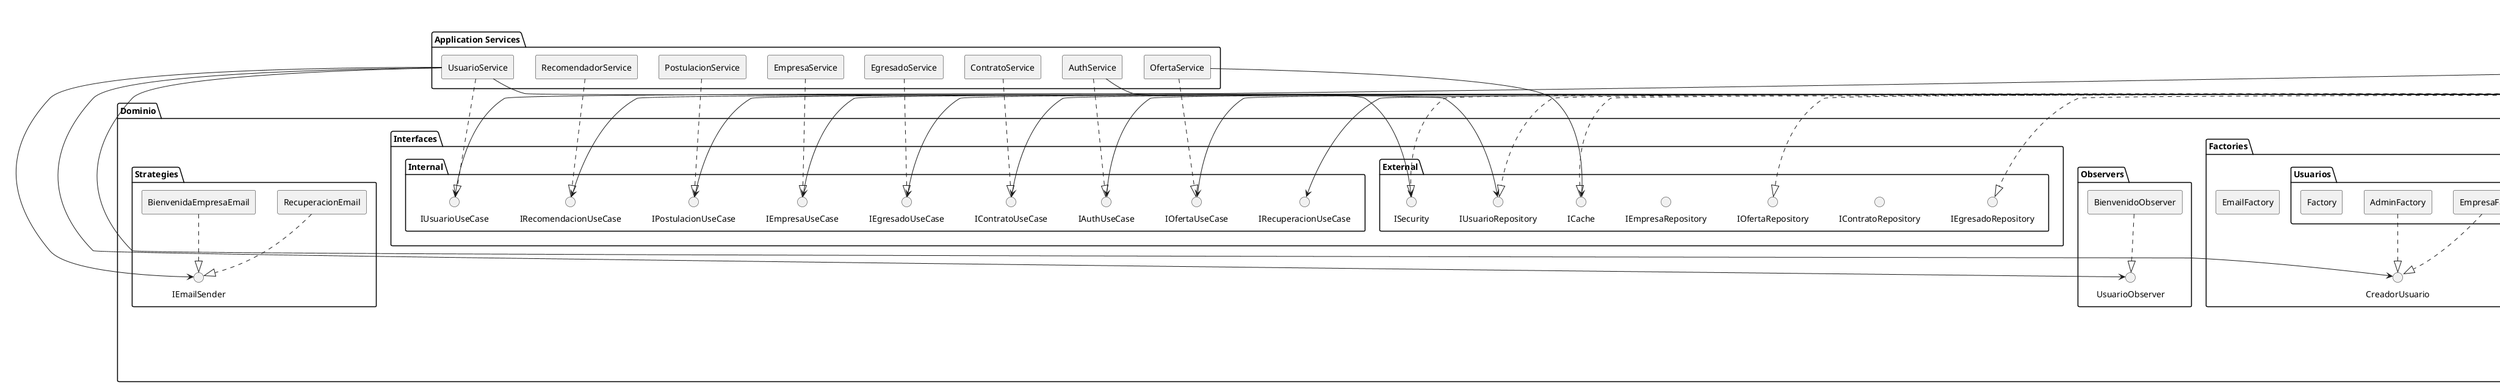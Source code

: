 @startuml Componentes
skinparam componentStyle rectangle
skinparam defaultTextAlignment center

package "Application Services" {
    component AuthService
    component ContratoService
    component EgresadoService
    component EmpresaService
    component OfertaService
    component PostulacionService
    component RecomendadorService
    component UsuarioService
}

package "Dominio" {
    package "Models"{
        component Usuario
        component Administrador
        component Rol
        component Postulacion
        component Oferta
        component Empresa
        component Egresado
        component Contrato
    }
    package "Factories" {
        interface CreadorUsuario
    }

    package "Observers" {
        interface UsuarioObserver
    }
    package "Interfaces" {
        package "Internal"{
            interface IAuthUseCase
            interface IContratoUseCase
            interface IEgresadoUseCase
            interface IEmpresaUseCase
            interface IOfertaUseCase
            interface IPostulacionUseCase
            interface IRecomendacionUseCase
            interface IRecuperacionUseCase
            interface IUsuarioUseCase
        }
        package "External"{
            interface ICache
            interface IContratoRepository
            interface IEgresadoRepository
            interface IEmpresaRepository
            interface IOfertaRepository
            interface ISecurity
            interface IUsuarioRepository
        }
    }
    package "Strategies" {
        interface IEmailSender
    }
}


package "Infraestructura" {
    package "Cache" {
        component RedisClient
    }

    package "Database" {
        component DBSessionProvider
        component DatabaseSingleton
    }

    package "Embeddings" {
        component GeneradorEmbeddings
    }

    package "Factories" {
        package "Usuarios"{
            component AdminFactory
            component EmpresaFactory
            component Factory
        }
        component EmailFactory
    }

    package "Observers"{
        component BienvenidoObserver
    }

    package "OrmModels"{
        component AdministradorORM
        component ContratoORM
        component EgresadoORM
        component EmpresaORM
        component OfertaORM
        component PostulacionORM
        component RolORM
        component UsuarioORM
    }
    package "Repositories" {
        component OfertaRepositorySQL
        component EgresadoRepositorySQL
        component UsuarioRepositorySQL
    }

    package "Routes"{
        component AuthRoutes
        component ContratoRoutes
        component EgresadoRoutes
        component EmpresaRoutes
        component OfertaRoutes
        component RecomendadorRoutes
        component RecuperacionRoutes
        component PostulacionRoutes
        component UsuarioRoutes
    }

    package "Schemas"{
        component AdministradorSchema
        component AuthSchema
        component ContratoSchema
        component EgresadoShema
        component EmpresaSchema
        component OfertaSchema
        component PostulacionSchema
        component RecuperacionSchema
        component UsuarioSchema
    }

    package "SecurityModule"{
        component Security
    }

    package "Strategies"{
        component BienvenidaEmpresaEmail
        component RecuperacionEmail
    }
}
AuthRoutes --> IAuthUseCase
ContratoRoutes --> IContratoUseCase
EgresadoRoutes --> IEgresadoUseCase
EmpresaRoutes --> IEmpresaUseCase
OfertaRoutes --> IOfertaUseCase
PostulacionRoutes --> IPostulacionUseCase
RecomendadorRoutes --> IRecomendacionUseCase
RecuperacionRoutes --> IRecuperacionUseCase
UsuarioRoutes --> IUsuarioUseCase

' ==== Servicios implementan UseCases ====
AuthService ..|> IAuthUseCase
ContratoService ..|> IContratoUseCase
EgresadoService ..|> IEgresadoUseCase
EmpresaService ..|> IEmpresaUseCase
OfertaService ..|> IOfertaUseCase
PostulacionService ..|> IPostulacionUseCase
RecomendadorService ..|> IRecomendacionUseCase
UsuarioService ..|> IUsuarioUseCase

' ==== Servicios consumen interfaces externas ====
AuthService --> ISecurity
UsuarioService --> IUsuarioRepository
UsuarioService --> IEmailSender
OfertaService --> ICache

' ==== Infraestructura implementa interfaces externas ====
UsuarioRepositorySQL ..|> IUsuarioRepository
OfertaRepositorySQL ..|> IOfertaRepository
EgresadoRepositorySQL ..|> IEgresadoRepository
Security ..|> ISecurity
RedisClient ..|> ICache
BienvenidaEmpresaEmail ..|> IEmailSender
RecuperacionEmail ..|> IEmailSender

' ==== Factories implementan CreadorUsuario ====
AdminFactory ..|> CreadorUsuario
EmpresaFactory ..|> CreadorUsuario
UsuarioService --> CreadorUsuario

' ==== Observers implementan UsuarioObserver ====
BienvenidoObserver ..|> UsuarioObserver
UsuarioService --> UsuarioObserver
@enduml